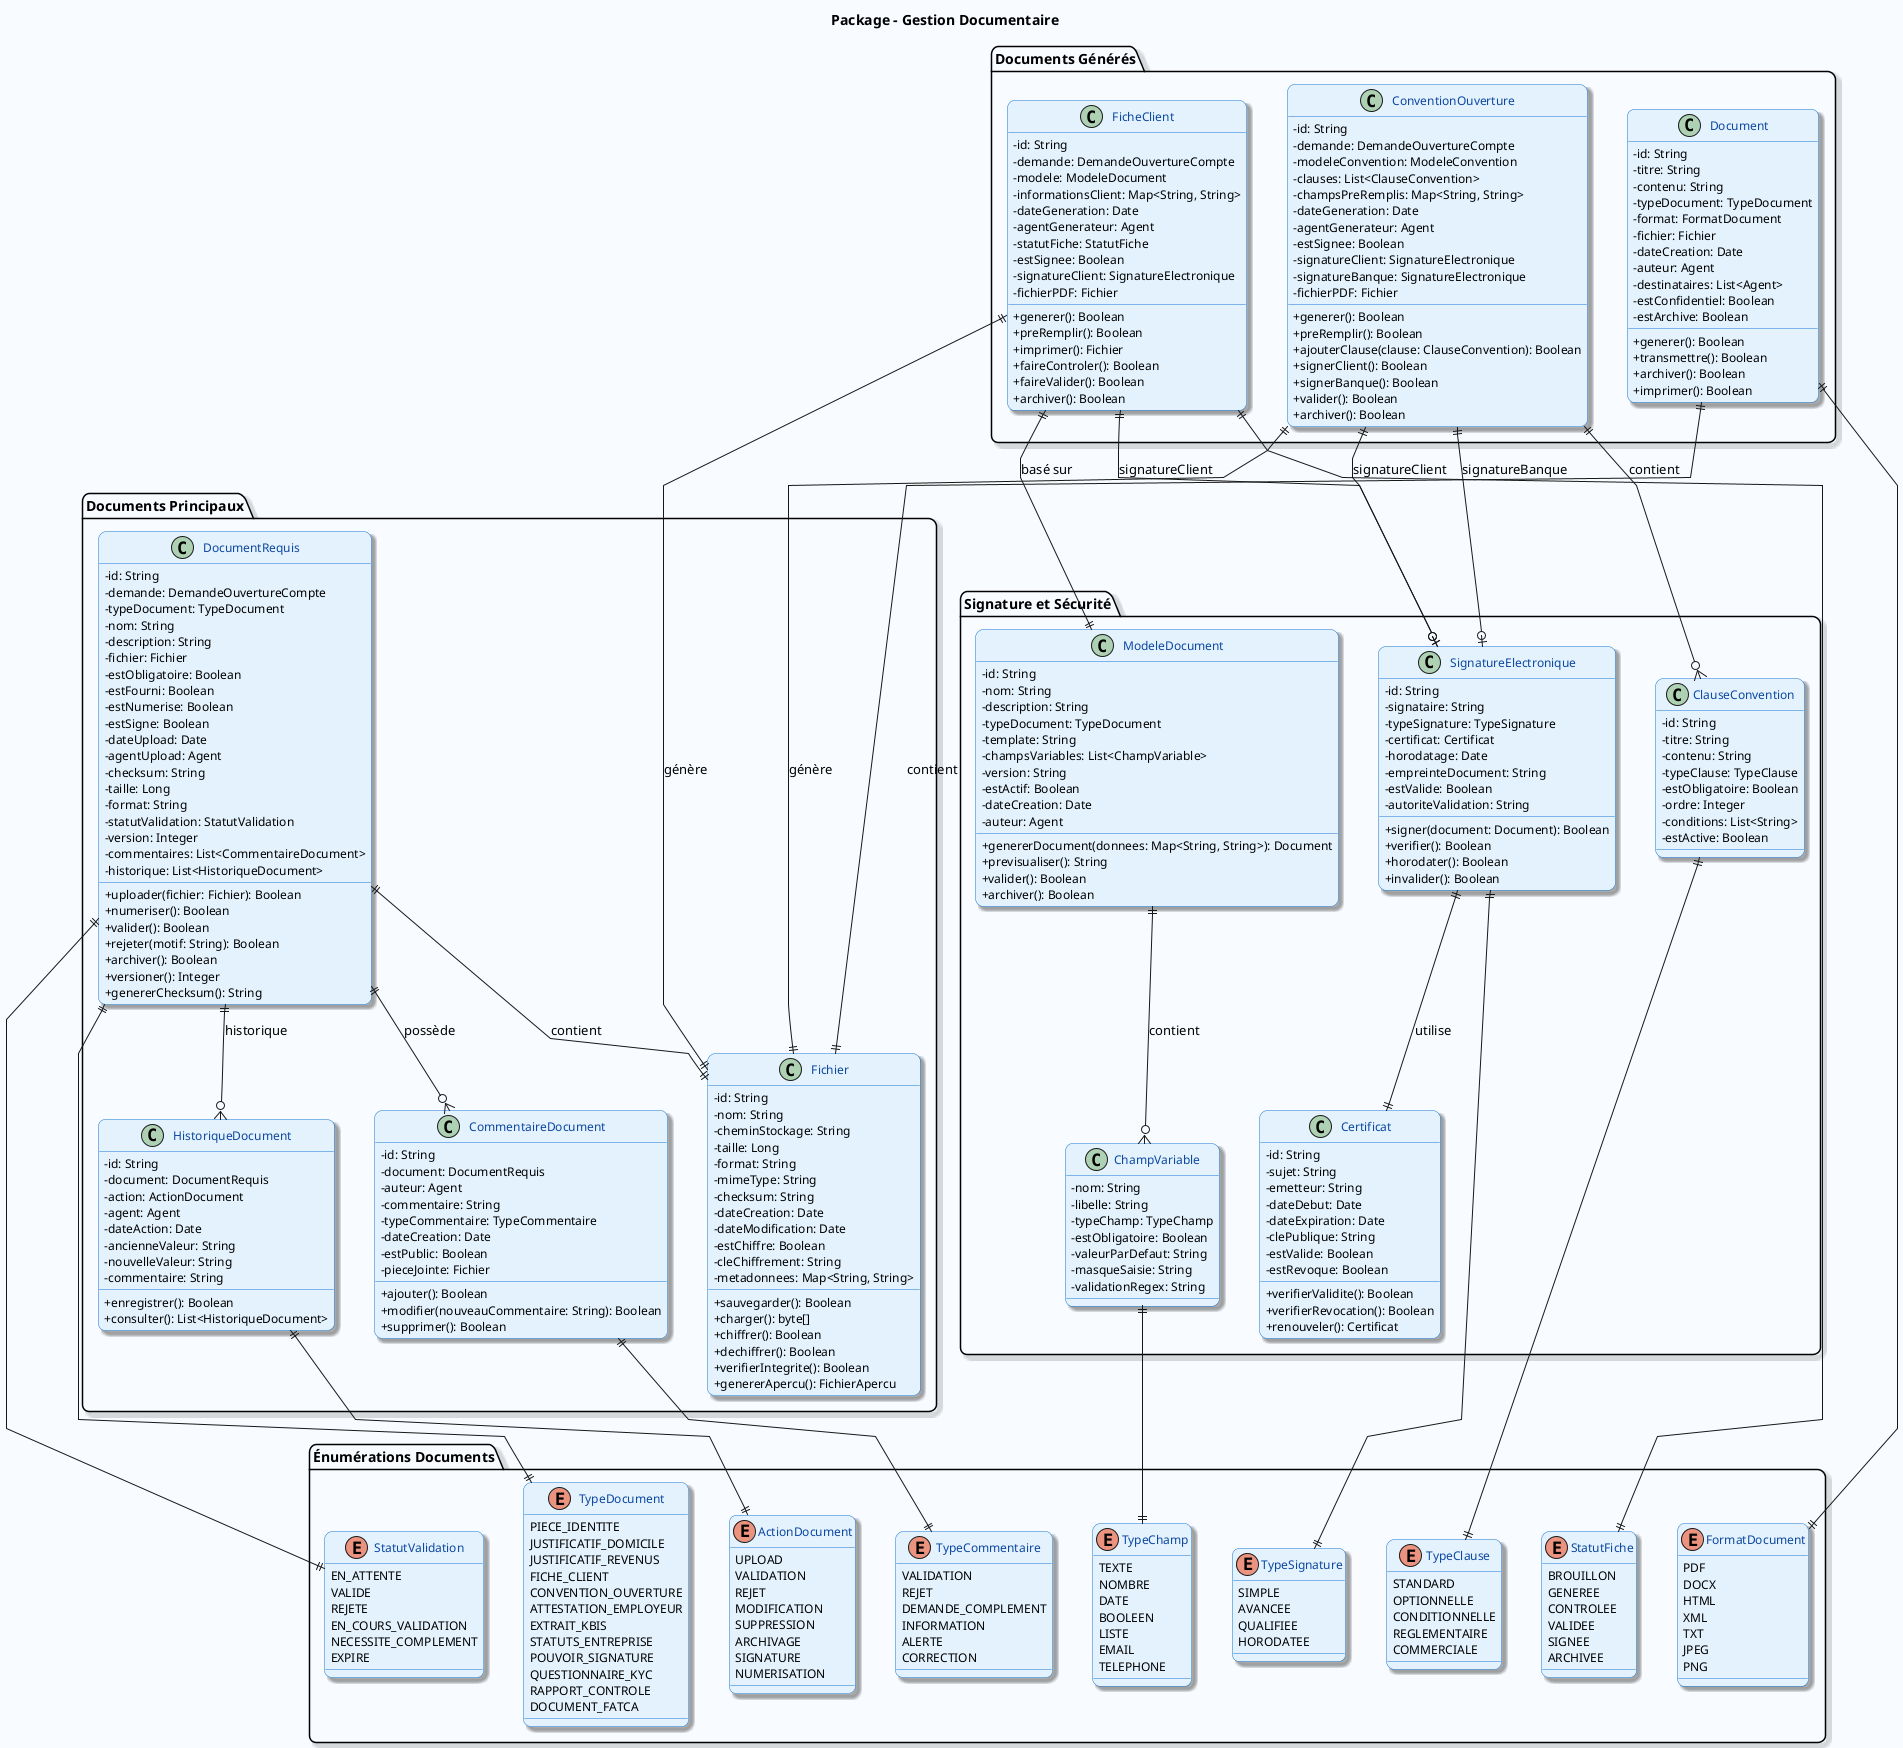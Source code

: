 @startuml GestionDocuments
skinparam linetype polyline
skinparam backgroundColor #F8FBFF
skinparam classBackgroundColor #E3F2FD
skinparam classBorderColor #1976D2
skinparam classFontColor #0D47A1
skinparam classFontSize 13
skinparam classAttributeFontSize 12
skinparam classMethodFontSize 12
skinparam classAttributeIconSize 0
skinparam shadowing true
skinparam roundCorner 15
skinparam nodesep 40
skinparam ranksep 30

title Package - Gestion Documentaire

package "Documents Principaux" {
  class DocumentRequis {
    - id: String
    - demande: DemandeOuvertureCompte
    - typeDocument: TypeDocument
    - nom: String
    - description: String
    - fichier: Fichier
    - estObligatoire: Boolean
    - estFourni: Boolean
    - estNumerise: Boolean
    - estSigne: Boolean
    - dateUpload: Date
    - agentUpload: Agent
    - checksum: String
    - taille: Long
    - format: String
    - statutValidation: StatutValidation
    - version: Integer
    - commentaires: List<CommentaireDocument>
    - historique: List<HistoriqueDocument>
    + uploader(fichier: Fichier): Boolean
    + numeriser(): Boolean
    + valider(): Boolean
    + rejeter(motif: String): Boolean
    + archiver(): Boolean
    + versioner(): Integer
    + genererChecksum(): String
  }

  class Fichier {
    - id: String
    - nom: String
    - cheminStockage: String
    - taille: Long
    - format: String
    - mimeType: String
    - checksum: String
    - dateCreation: Date
    - dateModification: Date
    - estChiffre: Boolean
    - cleChiffrement: String
    - metadonnees: Map<String, String>
    + sauvegarder(): Boolean
    + charger(): byte[]
    + chiffrer(): Boolean
    + dechiffrer(): Boolean
    + verifierIntegrite(): Boolean
    + genererApercu(): FichierApercu
  }

  class CommentaireDocument {
    - id: String
    - document: DocumentRequis
    - auteur: Agent
    - commentaire: String
    - typeCommentaire: TypeCommentaire
    - dateCreation: Date
    - estPublic: Boolean
    - pieceJointe: Fichier
    + ajouter(): Boolean
    + modifier(nouveauCommentaire: String): Boolean
    + supprimer(): Boolean
  }

  class HistoriqueDocument {
    - id: String
    - document: DocumentRequis
    - action: ActionDocument
    - agent: Agent
    - dateAction: Date
    - ancienneValeur: String
    - nouvelleValeur: String
    - commentaire: String
    + enregistrer(): Boolean
    + consulter(): List<HistoriqueDocument>
  }
}

package "Documents Générés" {
  class FicheClient {
    - id: String
    - demande: DemandeOuvertureCompte
    - modele: ModeleDocument
    - informationsClient: Map<String, String>
    - dateGeneration: Date
    - agentGenerateur: Agent
    - statutFiche: StatutFiche
    - estSignee: Boolean
    - signatureClient: SignatureElectronique
    - fichierPDF: Fichier
    + generer(): Boolean
    + preRemplir(): Boolean
    + imprimer(): Fichier
    + faireControler(): Boolean
    + faireValider(): Boolean
    + archiver(): Boolean
  }

  class ConventionOuverture {
    - id: String
    - demande: DemandeOuvertureCompte
    - modeleConvention: ModeleConvention
    - clauses: List<ClauseConvention>
    - champsPreRemplis: Map<String, String>
    - dateGeneration: Date
    - agentGenerateur: Agent
    - estSignee: Boolean
    - signatureClient: SignatureElectronique
    - signatureBanque: SignatureElectronique
    - fichierPDF: Fichier
    + generer(): Boolean
    + preRemplir(): Boolean
    + ajouterClause(clause: ClauseConvention): Boolean
    + signerClient(): Boolean
    + signerBanque(): Boolean
    + valider(): Boolean
    + archiver(): Boolean
  }

  class Document {
    - id: String
    - titre: String
    - contenu: String
    - typeDocument: TypeDocument
    - format: FormatDocument
    - fichier: Fichier
    - dateCreation: Date
    - auteur: Agent
    - destinataires: List<Agent>
    - estConfidentiel: Boolean
    - estArchive: Boolean
    + generer(): Boolean
    + transmettre(): Boolean
    + archiver(): Boolean
    + imprimer(): Boolean
  }
}

package "Signature et Sécurité" {
  class SignatureElectronique {
    - id: String
    - signataire: String
    - typeSignature: TypeSignature
    - certificat: Certificat
    - horodatage: Date
    - empreinteDocument: String
    - estValide: Boolean
    - autoriteValidation: String
    + signer(document: Document): Boolean
    + verifier(): Boolean
    + horodater(): Boolean
    + invalider(): Boolean
  }

  class Certificat {
    - id: String
    - sujet: String
    - emetteur: String
    - dateDebut: Date
    - dateExpiration: Date
    - clePublique: String
    - estValide: Boolean
    - estRevoque: Boolean
    + verifierValidite(): Boolean
    + verifierRevocation(): Boolean
    + renouveler(): Certificat
  }

  class ModeleDocument {
    - id: String
    - nom: String
    - description: String
    - typeDocument: TypeDocument
    - template: String
    - champsVariables: List<ChampVariable>
    - version: String
    - estActif: Boolean
    - dateCreation: Date
    - auteur: Agent
    + genererDocument(donnees: Map<String, String>): Document
    + previsualiser(): String
    + valider(): Boolean
    + archiver(): Boolean
  }

  class ChampVariable {
    - nom: String
    - libelle: String
    - typeChamp: TypeChamp
    - estObligatoire: Boolean
    - valeurParDefaut: String
    - masqueSaisie: String
    - validationRegex: String
  }

  class ClauseConvention {
    - id: String
    - titre: String
    - contenu: String
    - typeClause: TypeClause
    - estObligatoire: Boolean
    - ordre: Integer
    - conditions: List<String>
    - estActive: Boolean
  }
}

package "Énumérations Documents" {
  enum TypeDocument {
    PIECE_IDENTITE
    JUSTIFICATIF_DOMICILE
    JUSTIFICATIF_REVENUS
    FICHE_CLIENT
    CONVENTION_OUVERTURE
    ATTESTATION_EMPLOYEUR
    EXTRAIT_KBIS
    STATUTS_ENTREPRISE
    POUVOIR_SIGNATURE
    QUESTIONNAIRE_KYC
    RAPPORT_CONTROLE
    DOCUMENT_FATCA
  }

  enum StatutValidation {
    EN_ATTENTE
    VALIDE
    REJETE
    EN_COURS_VALIDATION
    NECESSITE_COMPLEMENT
    EXPIRE
  }

  enum TypeCommentaire {
    VALIDATION
    REJET
    DEMANDE_COMPLEMENT
    INFORMATION
    ALERTE
    CORRECTION
  }

  enum ActionDocument {
    UPLOAD
    VALIDATION
    REJET
    MODIFICATION
    SUPPRESSION
    ARCHIVAGE
    SIGNATURE
    NUMERISATION
  }

  enum StatutFiche {
    BROUILLON
    GENEREE
    CONTROLEE
    VALIDEE
    SIGNEE
    ARCHIVEE
  }

  enum TypeSignature {
    SIMPLE
    AVANCEE
    QUALIFIEE
    HORODATEE
  }

  enum FormatDocument {
    PDF
    DOCX
    HTML
    XML
    TXT
    JPEG
    PNG
  }

  enum TypeChamp {
    TEXTE
    NOMBRE
    DATE
    BOOLEEN
    LISTE
    EMAIL
    TELEPHONE
  }

  enum TypeClause {
    STANDARD
    OPTIONNELLE
    CONDITIONNELLE
    REGLEMENTAIRE
    COMMERCIALE
  }
}

' Relations principales
DocumentRequis ||--|| Fichier : "contient"
DocumentRequis ||--o{ CommentaireDocument : "possède"
DocumentRequis ||--o{ HistoriqueDocument : "historique"
FicheClient ||--|| Fichier : "génère"
ConventionOuverture ||--|| Fichier : "génère"
Document ||--|| Fichier : "contient"

FicheClient ||--o| SignatureElectronique : "signatureClient"
ConventionOuverture ||--o| SignatureElectronique : "signatureClient"
ConventionOuverture ||--o| SignatureElectronique : "signatureBanque"
SignatureElectronique ||--|| Certificat : "utilise"

FicheClient ||--|| ModeleDocument : "basé sur"
ConventionOuverture ||--o{ ClauseConvention : "contient"
ModeleDocument ||--o{ ChampVariable : "contient"

DocumentRequis ||--|| TypeDocument
DocumentRequis ||--|| StatutValidation
CommentaireDocument ||--|| TypeCommentaire
HistoriqueDocument ||--|| ActionDocument
FicheClient ||--|| StatutFiche
SignatureElectronique ||--|| TypeSignature
Document ||--|| FormatDocument
ChampVariable ||--|| TypeChamp
ClauseConvention ||--|| TypeClause

@enduml
